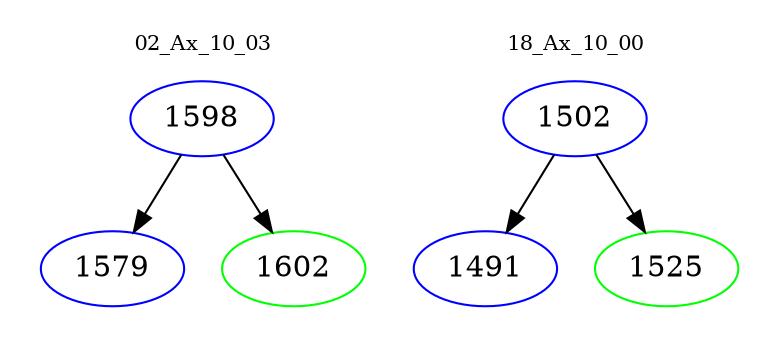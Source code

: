 digraph{
subgraph cluster_0 {
color = white
label = "02_Ax_10_03";
fontsize=10;
T0_1598 [label="1598", color="blue"]
T0_1598 -> T0_1579 [color="black"]
T0_1579 [label="1579", color="blue"]
T0_1598 -> T0_1602 [color="black"]
T0_1602 [label="1602", color="green"]
}
subgraph cluster_1 {
color = white
label = "18_Ax_10_00";
fontsize=10;
T1_1502 [label="1502", color="blue"]
T1_1502 -> T1_1491 [color="black"]
T1_1491 [label="1491", color="blue"]
T1_1502 -> T1_1525 [color="black"]
T1_1525 [label="1525", color="green"]
}
}
